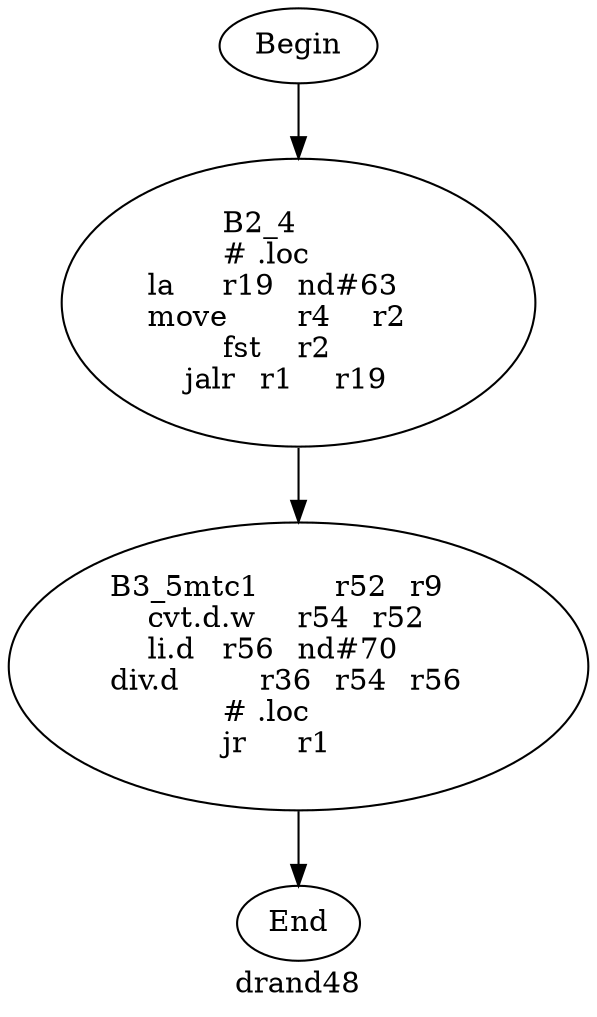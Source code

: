 digraph G{
	label = "drand48"	style = "dashed";
	color = purple;
	Node0 [label = "Begin"];
	Node0 -> {Node2 }
	Node1 [label = "End"];
	Node1 -> {}
	Node2 [label = "B2_4	\n# .loc	\nla	r19	nd#63	\nmove	r4	r2	\nfst	r2	\njalr	r1	r19	\n"];
	Node2 -> {Node3 }
	Node3 [label = "B3_5mtc1	r52	r9	\ncvt.d.w	r54	r52	\nli.d	r56	nd#70	\ndiv.d	r36	r54	r56	\n# .loc	\njr	r1	\n"];
	Node3 -> {Node1 }
}

